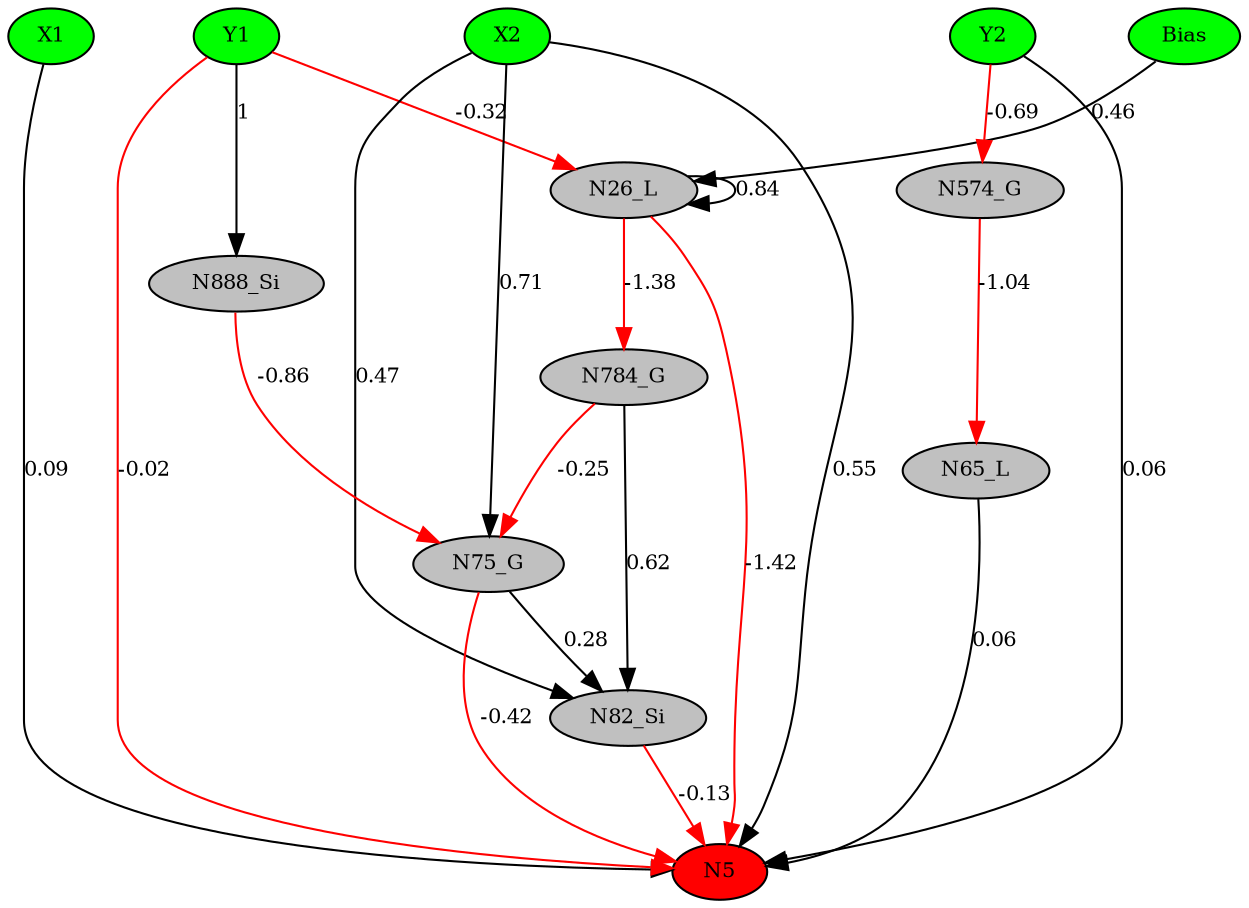 digraph g { 
N0 [shape=ellipse, label=Bias,fontsize=10,height=0.1,width=0.1,style=filled,fillcolor=green]
N1[shape=ellipse label=X1,fontsize=10,height=0.1,width=0.1,style=filled,fillcolor=green]
N2[shape=ellipse label=Y1,fontsize=10,height=0.1,width=0.1,style=filled,fillcolor=green]
N3[shape=ellipse label=X2,fontsize=10,height=0.1,width=0.1,style=filled,fillcolor=green]
N4[shape=ellipse label=Y2,fontsize=10,height=0.1,width=0.1,style=filled,fillcolor=green]
N5[shape=ellipse,fontsize = 10, height = 0.1, width = 0.1, style = filled, fillcolor = red]
N26[shape=ellipse, label=N26_L,fontsize=10,height=0.1,width=0.1,style=filled,fillcolor=gray]
N65[shape=ellipse, label=N65_L,fontsize=10,height=0.1,width=0.1,style=filled,fillcolor=gray]
N75[shape=ellipse, label=N75_G,fontsize=10,height=0.1,width=0.1,style=filled,fillcolor=gray]
N82[shape=ellipse, label=N82_Si,fontsize=10,height=0.1,width=0.1,style=filled,fillcolor=gray]
N574[shape=ellipse, label=N574_G,fontsize=10,height=0.1,width=0.1,style=filled,fillcolor=gray]
N784[shape=ellipse, label=N784_G,fontsize=10,height=0.1,width=0.1,style=filled,fillcolor=gray]
N888[shape=ellipse, label=N888_Si,fontsize=10,height=0.1,width=0.1,style=filled,fillcolor=gray]
N1 -> N5 [color=black] [ label=0.09,fontsize=10]
N2 -> N5 [color=red] [arrowType=inv][ label=-0.02,fontsize=10]
N3 -> N5 [color=black] [ label=0.55,fontsize=10]
N4 -> N5 [color=black] [ label=0.06,fontsize=10]
N0 -> N26 [color=black] [ label=0.46,fontsize=10]
N26 -> N5 [color=red] [arrowType=inv][ label=-1.42,fontsize=10]
N26 -> N26 [color=black] [ label=0.84,fontsize=10]
N65 -> N5 [color=black] [ label=0.06,fontsize=10]
N2 -> N26 [color=red] [arrowType=inv][ label=-0.32,fontsize=10]
N75 -> N5 [color=red] [arrowType=inv][ label=-0.42,fontsize=10]
N3 -> N82 [color=black] [ label=0.47,fontsize=10]
N82 -> N5 [color=red] [arrowType=inv][ label=-0.13,fontsize=10]
N3 -> N75 [color=black] [ label=0.71,fontsize=10]
N4 -> N574 [color=red] [arrowType=inv][ label=-0.69,fontsize=10]
N574 -> N65 [color=red] [arrowType=inv][ label=-1.04,fontsize=10]
N26 -> N784 [color=red] [arrowType=inv][ label=-1.38,fontsize=10]
N784 -> N82 [color=black] [ label=0.62,fontsize=10]
N75 -> N82 [color=black] [ label=0.28,fontsize=10]
N784 -> N75 [color=red] [arrowType=inv][ label=-0.25,fontsize=10]
N2 -> N888 [color=black] [ label=1,fontsize=10]
N888 -> N75 [color=red] [arrowType=inv][ label=-0.86,fontsize=10]
 { rank=same; 
N5
 } 
 { rank=same; 
N1 ->N2 ->N3 ->N4 ->N0 [style=invis]
 } 
}

